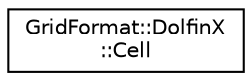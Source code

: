 digraph "Graphical Class Hierarchy"
{
 // LATEX_PDF_SIZE
  edge [fontname="Helvetica",fontsize="10",labelfontname="Helvetica",labelfontsize="10"];
  node [fontname="Helvetica",fontsize="10",shape=record];
  rankdir="LR";
  Node0 [label="GridFormat::DolfinX\l::Cell",height=0.2,width=0.4,color="black", fillcolor="white", style="filled",URL="$structGridFormat_1_1DolfinX_1_1Cell.html",tooltip=" "];
}
